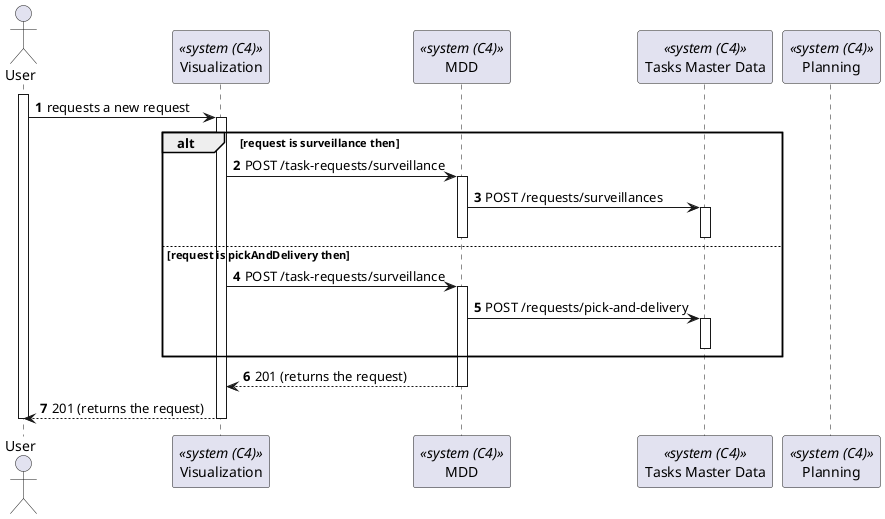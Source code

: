 @startuml process-view
autonumber
actor TM as "User"
participant UI as "Visualization" <<system (C4)>>
participant MDD as "MDD" <<system (C4)>>
participant TMD as "Tasks Master Data" <<system (C4)>>
participant P as "Planning" <<system (C4)>>

activate TM

TM -> UI : requests a new request
activate UI


alt request is surveillance then

  UI -> MDD : POST /task-requests/surveillance
  activate MDD

  MDD -> TMD : POST /requests/surveillances
  activate TMD
  deactivate MDD
  deactivate TMD

else request is pickAndDelivery then

  UI -> MDD : POST /task-requests/surveillance
  activate MDD

  MDD -> TMD : POST /requests/pick-and-delivery
  activate TMD
  deactivate TMD
end


MDD --> UI : 201 (returns the request)
deactivate MDD

TM <-- UI : 201 (returns the request)
deactivate UI

deactivate TM

@enduml

